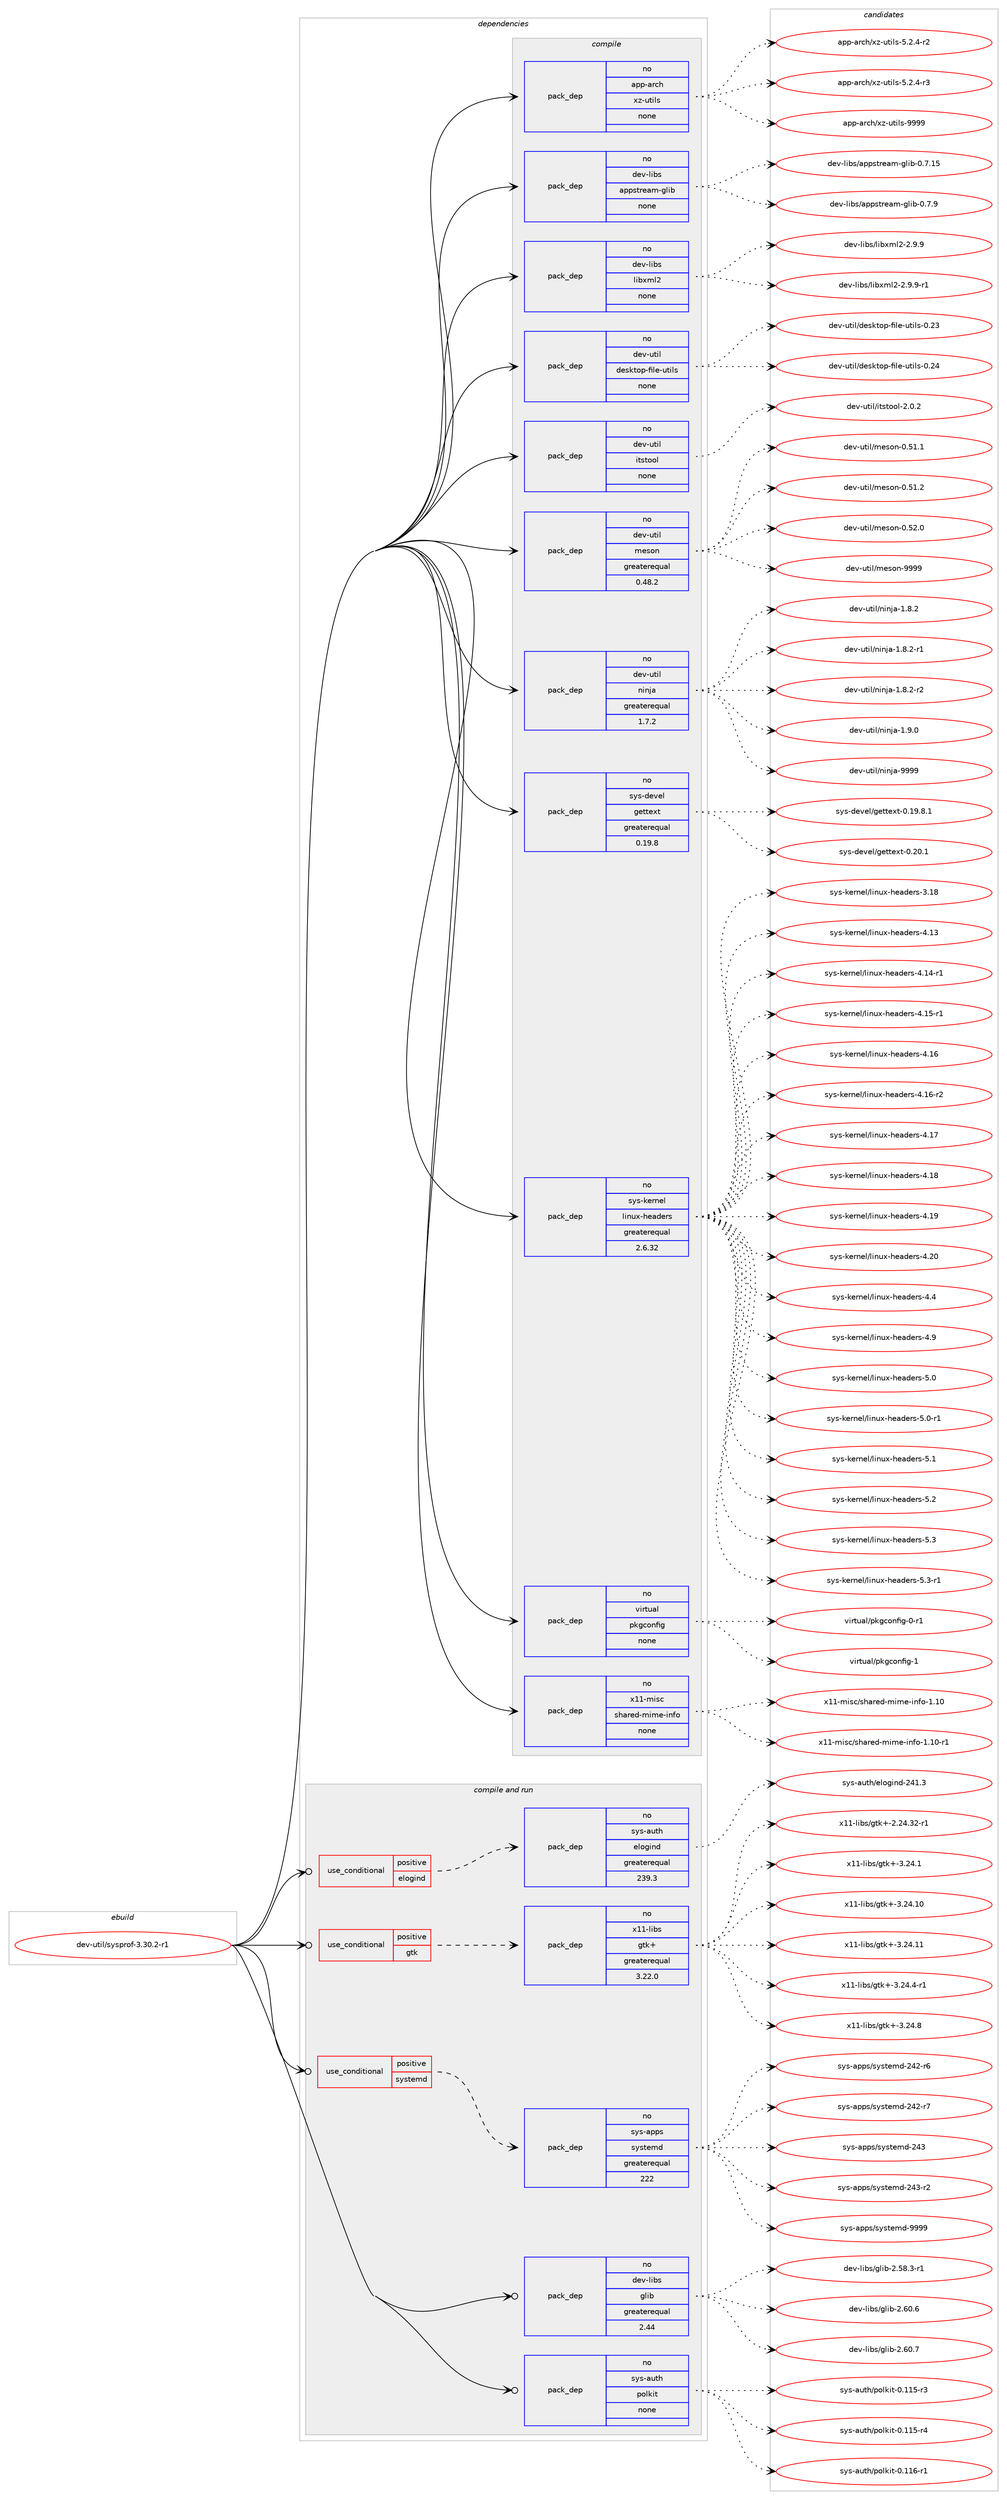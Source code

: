 digraph prolog {

# *************
# Graph options
# *************

newrank=true;
concentrate=true;
compound=true;
graph [rankdir=LR,fontname=Helvetica,fontsize=10,ranksep=1.5];#, ranksep=2.5, nodesep=0.2];
edge  [arrowhead=vee];
node  [fontname=Helvetica,fontsize=10];

# **********
# The ebuild
# **********

subgraph cluster_leftcol {
color=gray;
rank=same;
label=<<i>ebuild</i>>;
id [label="dev-util/sysprof-3.30.2-r1", color=red, width=4, href="../dev-util/sysprof-3.30.2-r1.svg"];
}

# ****************
# The dependencies
# ****************

subgraph cluster_midcol {
color=gray;
label=<<i>dependencies</i>>;
subgraph cluster_compile {
fillcolor="#eeeeee";
style=filled;
label=<<i>compile</i>>;
subgraph pack536873 {
dependency732457 [label=<<TABLE BORDER="0" CELLBORDER="1" CELLSPACING="0" CELLPADDING="4" WIDTH="220"><TR><TD ROWSPAN="6" CELLPADDING="30">pack_dep</TD></TR><TR><TD WIDTH="110">no</TD></TR><TR><TD>app-arch</TD></TR><TR><TD>xz-utils</TD></TR><TR><TD>none</TD></TR><TR><TD></TD></TR></TABLE>>, shape=none, color=blue];
}
id:e -> dependency732457:w [weight=20,style="solid",arrowhead="vee"];
subgraph pack536874 {
dependency732458 [label=<<TABLE BORDER="0" CELLBORDER="1" CELLSPACING="0" CELLPADDING="4" WIDTH="220"><TR><TD ROWSPAN="6" CELLPADDING="30">pack_dep</TD></TR><TR><TD WIDTH="110">no</TD></TR><TR><TD>dev-libs</TD></TR><TR><TD>appstream-glib</TD></TR><TR><TD>none</TD></TR><TR><TD></TD></TR></TABLE>>, shape=none, color=blue];
}
id:e -> dependency732458:w [weight=20,style="solid",arrowhead="vee"];
subgraph pack536875 {
dependency732459 [label=<<TABLE BORDER="0" CELLBORDER="1" CELLSPACING="0" CELLPADDING="4" WIDTH="220"><TR><TD ROWSPAN="6" CELLPADDING="30">pack_dep</TD></TR><TR><TD WIDTH="110">no</TD></TR><TR><TD>dev-libs</TD></TR><TR><TD>libxml2</TD></TR><TR><TD>none</TD></TR><TR><TD></TD></TR></TABLE>>, shape=none, color=blue];
}
id:e -> dependency732459:w [weight=20,style="solid",arrowhead="vee"];
subgraph pack536876 {
dependency732460 [label=<<TABLE BORDER="0" CELLBORDER="1" CELLSPACING="0" CELLPADDING="4" WIDTH="220"><TR><TD ROWSPAN="6" CELLPADDING="30">pack_dep</TD></TR><TR><TD WIDTH="110">no</TD></TR><TR><TD>dev-util</TD></TR><TR><TD>desktop-file-utils</TD></TR><TR><TD>none</TD></TR><TR><TD></TD></TR></TABLE>>, shape=none, color=blue];
}
id:e -> dependency732460:w [weight=20,style="solid",arrowhead="vee"];
subgraph pack536877 {
dependency732461 [label=<<TABLE BORDER="0" CELLBORDER="1" CELLSPACING="0" CELLPADDING="4" WIDTH="220"><TR><TD ROWSPAN="6" CELLPADDING="30">pack_dep</TD></TR><TR><TD WIDTH="110">no</TD></TR><TR><TD>dev-util</TD></TR><TR><TD>itstool</TD></TR><TR><TD>none</TD></TR><TR><TD></TD></TR></TABLE>>, shape=none, color=blue];
}
id:e -> dependency732461:w [weight=20,style="solid",arrowhead="vee"];
subgraph pack536878 {
dependency732462 [label=<<TABLE BORDER="0" CELLBORDER="1" CELLSPACING="0" CELLPADDING="4" WIDTH="220"><TR><TD ROWSPAN="6" CELLPADDING="30">pack_dep</TD></TR><TR><TD WIDTH="110">no</TD></TR><TR><TD>dev-util</TD></TR><TR><TD>meson</TD></TR><TR><TD>greaterequal</TD></TR><TR><TD>0.48.2</TD></TR></TABLE>>, shape=none, color=blue];
}
id:e -> dependency732462:w [weight=20,style="solid",arrowhead="vee"];
subgraph pack536879 {
dependency732463 [label=<<TABLE BORDER="0" CELLBORDER="1" CELLSPACING="0" CELLPADDING="4" WIDTH="220"><TR><TD ROWSPAN="6" CELLPADDING="30">pack_dep</TD></TR><TR><TD WIDTH="110">no</TD></TR><TR><TD>dev-util</TD></TR><TR><TD>ninja</TD></TR><TR><TD>greaterequal</TD></TR><TR><TD>1.7.2</TD></TR></TABLE>>, shape=none, color=blue];
}
id:e -> dependency732463:w [weight=20,style="solid",arrowhead="vee"];
subgraph pack536880 {
dependency732464 [label=<<TABLE BORDER="0" CELLBORDER="1" CELLSPACING="0" CELLPADDING="4" WIDTH="220"><TR><TD ROWSPAN="6" CELLPADDING="30">pack_dep</TD></TR><TR><TD WIDTH="110">no</TD></TR><TR><TD>sys-devel</TD></TR><TR><TD>gettext</TD></TR><TR><TD>greaterequal</TD></TR><TR><TD>0.19.8</TD></TR></TABLE>>, shape=none, color=blue];
}
id:e -> dependency732464:w [weight=20,style="solid",arrowhead="vee"];
subgraph pack536881 {
dependency732465 [label=<<TABLE BORDER="0" CELLBORDER="1" CELLSPACING="0" CELLPADDING="4" WIDTH="220"><TR><TD ROWSPAN="6" CELLPADDING="30">pack_dep</TD></TR><TR><TD WIDTH="110">no</TD></TR><TR><TD>sys-kernel</TD></TR><TR><TD>linux-headers</TD></TR><TR><TD>greaterequal</TD></TR><TR><TD>2.6.32</TD></TR></TABLE>>, shape=none, color=blue];
}
id:e -> dependency732465:w [weight=20,style="solid",arrowhead="vee"];
subgraph pack536882 {
dependency732466 [label=<<TABLE BORDER="0" CELLBORDER="1" CELLSPACING="0" CELLPADDING="4" WIDTH="220"><TR><TD ROWSPAN="6" CELLPADDING="30">pack_dep</TD></TR><TR><TD WIDTH="110">no</TD></TR><TR><TD>virtual</TD></TR><TR><TD>pkgconfig</TD></TR><TR><TD>none</TD></TR><TR><TD></TD></TR></TABLE>>, shape=none, color=blue];
}
id:e -> dependency732466:w [weight=20,style="solid",arrowhead="vee"];
subgraph pack536883 {
dependency732467 [label=<<TABLE BORDER="0" CELLBORDER="1" CELLSPACING="0" CELLPADDING="4" WIDTH="220"><TR><TD ROWSPAN="6" CELLPADDING="30">pack_dep</TD></TR><TR><TD WIDTH="110">no</TD></TR><TR><TD>x11-misc</TD></TR><TR><TD>shared-mime-info</TD></TR><TR><TD>none</TD></TR><TR><TD></TD></TR></TABLE>>, shape=none, color=blue];
}
id:e -> dependency732467:w [weight=20,style="solid",arrowhead="vee"];
}
subgraph cluster_compileandrun {
fillcolor="#eeeeee";
style=filled;
label=<<i>compile and run</i>>;
subgraph cond183386 {
dependency732468 [label=<<TABLE BORDER="0" CELLBORDER="1" CELLSPACING="0" CELLPADDING="4"><TR><TD ROWSPAN="3" CELLPADDING="10">use_conditional</TD></TR><TR><TD>positive</TD></TR><TR><TD>elogind</TD></TR></TABLE>>, shape=none, color=red];
subgraph pack536884 {
dependency732469 [label=<<TABLE BORDER="0" CELLBORDER="1" CELLSPACING="0" CELLPADDING="4" WIDTH="220"><TR><TD ROWSPAN="6" CELLPADDING="30">pack_dep</TD></TR><TR><TD WIDTH="110">no</TD></TR><TR><TD>sys-auth</TD></TR><TR><TD>elogind</TD></TR><TR><TD>greaterequal</TD></TR><TR><TD>239.3</TD></TR></TABLE>>, shape=none, color=blue];
}
dependency732468:e -> dependency732469:w [weight=20,style="dashed",arrowhead="vee"];
}
id:e -> dependency732468:w [weight=20,style="solid",arrowhead="odotvee"];
subgraph cond183387 {
dependency732470 [label=<<TABLE BORDER="0" CELLBORDER="1" CELLSPACING="0" CELLPADDING="4"><TR><TD ROWSPAN="3" CELLPADDING="10">use_conditional</TD></TR><TR><TD>positive</TD></TR><TR><TD>gtk</TD></TR></TABLE>>, shape=none, color=red];
subgraph pack536885 {
dependency732471 [label=<<TABLE BORDER="0" CELLBORDER="1" CELLSPACING="0" CELLPADDING="4" WIDTH="220"><TR><TD ROWSPAN="6" CELLPADDING="30">pack_dep</TD></TR><TR><TD WIDTH="110">no</TD></TR><TR><TD>x11-libs</TD></TR><TR><TD>gtk+</TD></TR><TR><TD>greaterequal</TD></TR><TR><TD>3.22.0</TD></TR></TABLE>>, shape=none, color=blue];
}
dependency732470:e -> dependency732471:w [weight=20,style="dashed",arrowhead="vee"];
}
id:e -> dependency732470:w [weight=20,style="solid",arrowhead="odotvee"];
subgraph cond183388 {
dependency732472 [label=<<TABLE BORDER="0" CELLBORDER="1" CELLSPACING="0" CELLPADDING="4"><TR><TD ROWSPAN="3" CELLPADDING="10">use_conditional</TD></TR><TR><TD>positive</TD></TR><TR><TD>systemd</TD></TR></TABLE>>, shape=none, color=red];
subgraph pack536886 {
dependency732473 [label=<<TABLE BORDER="0" CELLBORDER="1" CELLSPACING="0" CELLPADDING="4" WIDTH="220"><TR><TD ROWSPAN="6" CELLPADDING="30">pack_dep</TD></TR><TR><TD WIDTH="110">no</TD></TR><TR><TD>sys-apps</TD></TR><TR><TD>systemd</TD></TR><TR><TD>greaterequal</TD></TR><TR><TD>222</TD></TR></TABLE>>, shape=none, color=blue];
}
dependency732472:e -> dependency732473:w [weight=20,style="dashed",arrowhead="vee"];
}
id:e -> dependency732472:w [weight=20,style="solid",arrowhead="odotvee"];
subgraph pack536887 {
dependency732474 [label=<<TABLE BORDER="0" CELLBORDER="1" CELLSPACING="0" CELLPADDING="4" WIDTH="220"><TR><TD ROWSPAN="6" CELLPADDING="30">pack_dep</TD></TR><TR><TD WIDTH="110">no</TD></TR><TR><TD>dev-libs</TD></TR><TR><TD>glib</TD></TR><TR><TD>greaterequal</TD></TR><TR><TD>2.44</TD></TR></TABLE>>, shape=none, color=blue];
}
id:e -> dependency732474:w [weight=20,style="solid",arrowhead="odotvee"];
subgraph pack536888 {
dependency732475 [label=<<TABLE BORDER="0" CELLBORDER="1" CELLSPACING="0" CELLPADDING="4" WIDTH="220"><TR><TD ROWSPAN="6" CELLPADDING="30">pack_dep</TD></TR><TR><TD WIDTH="110">no</TD></TR><TR><TD>sys-auth</TD></TR><TR><TD>polkit</TD></TR><TR><TD>none</TD></TR><TR><TD></TD></TR></TABLE>>, shape=none, color=blue];
}
id:e -> dependency732475:w [weight=20,style="solid",arrowhead="odotvee"];
}
subgraph cluster_run {
fillcolor="#eeeeee";
style=filled;
label=<<i>run</i>>;
}
}

# **************
# The candidates
# **************

subgraph cluster_choices {
rank=same;
color=gray;
label=<<i>candidates</i>>;

subgraph choice536873 {
color=black;
nodesep=1;
choice9711211245971149910447120122451171161051081154553465046524511450 [label="app-arch/xz-utils-5.2.4-r2", color=red, width=4,href="../app-arch/xz-utils-5.2.4-r2.svg"];
choice9711211245971149910447120122451171161051081154553465046524511451 [label="app-arch/xz-utils-5.2.4-r3", color=red, width=4,href="../app-arch/xz-utils-5.2.4-r3.svg"];
choice9711211245971149910447120122451171161051081154557575757 [label="app-arch/xz-utils-9999", color=red, width=4,href="../app-arch/xz-utils-9999.svg"];
dependency732457:e -> choice9711211245971149910447120122451171161051081154553465046524511450:w [style=dotted,weight="100"];
dependency732457:e -> choice9711211245971149910447120122451171161051081154553465046524511451:w [style=dotted,weight="100"];
dependency732457:e -> choice9711211245971149910447120122451171161051081154557575757:w [style=dotted,weight="100"];
}
subgraph choice536874 {
color=black;
nodesep=1;
choice1001011184510810598115479711211211511611410197109451031081059845484655464953 [label="dev-libs/appstream-glib-0.7.15", color=red, width=4,href="../dev-libs/appstream-glib-0.7.15.svg"];
choice10010111845108105981154797112112115116114101971094510310810598454846554657 [label="dev-libs/appstream-glib-0.7.9", color=red, width=4,href="../dev-libs/appstream-glib-0.7.9.svg"];
dependency732458:e -> choice1001011184510810598115479711211211511611410197109451031081059845484655464953:w [style=dotted,weight="100"];
dependency732458:e -> choice10010111845108105981154797112112115116114101971094510310810598454846554657:w [style=dotted,weight="100"];
}
subgraph choice536875 {
color=black;
nodesep=1;
choice1001011184510810598115471081059812010910850455046574657 [label="dev-libs/libxml2-2.9.9", color=red, width=4,href="../dev-libs/libxml2-2.9.9.svg"];
choice10010111845108105981154710810598120109108504550465746574511449 [label="dev-libs/libxml2-2.9.9-r1", color=red, width=4,href="../dev-libs/libxml2-2.9.9-r1.svg"];
dependency732459:e -> choice1001011184510810598115471081059812010910850455046574657:w [style=dotted,weight="100"];
dependency732459:e -> choice10010111845108105981154710810598120109108504550465746574511449:w [style=dotted,weight="100"];
}
subgraph choice536876 {
color=black;
nodesep=1;
choice100101118451171161051084710010111510711611111245102105108101451171161051081154548465051 [label="dev-util/desktop-file-utils-0.23", color=red, width=4,href="../dev-util/desktop-file-utils-0.23.svg"];
choice100101118451171161051084710010111510711611111245102105108101451171161051081154548465052 [label="dev-util/desktop-file-utils-0.24", color=red, width=4,href="../dev-util/desktop-file-utils-0.24.svg"];
dependency732460:e -> choice100101118451171161051084710010111510711611111245102105108101451171161051081154548465051:w [style=dotted,weight="100"];
dependency732460:e -> choice100101118451171161051084710010111510711611111245102105108101451171161051081154548465052:w [style=dotted,weight="100"];
}
subgraph choice536877 {
color=black;
nodesep=1;
choice1001011184511711610510847105116115116111111108455046484650 [label="dev-util/itstool-2.0.2", color=red, width=4,href="../dev-util/itstool-2.0.2.svg"];
dependency732461:e -> choice1001011184511711610510847105116115116111111108455046484650:w [style=dotted,weight="100"];
}
subgraph choice536878 {
color=black;
nodesep=1;
choice100101118451171161051084710910111511111045484653494649 [label="dev-util/meson-0.51.1", color=red, width=4,href="../dev-util/meson-0.51.1.svg"];
choice100101118451171161051084710910111511111045484653494650 [label="dev-util/meson-0.51.2", color=red, width=4,href="../dev-util/meson-0.51.2.svg"];
choice100101118451171161051084710910111511111045484653504648 [label="dev-util/meson-0.52.0", color=red, width=4,href="../dev-util/meson-0.52.0.svg"];
choice10010111845117116105108471091011151111104557575757 [label="dev-util/meson-9999", color=red, width=4,href="../dev-util/meson-9999.svg"];
dependency732462:e -> choice100101118451171161051084710910111511111045484653494649:w [style=dotted,weight="100"];
dependency732462:e -> choice100101118451171161051084710910111511111045484653494650:w [style=dotted,weight="100"];
dependency732462:e -> choice100101118451171161051084710910111511111045484653504648:w [style=dotted,weight="100"];
dependency732462:e -> choice10010111845117116105108471091011151111104557575757:w [style=dotted,weight="100"];
}
subgraph choice536879 {
color=black;
nodesep=1;
choice100101118451171161051084711010511010697454946564650 [label="dev-util/ninja-1.8.2", color=red, width=4,href="../dev-util/ninja-1.8.2.svg"];
choice1001011184511711610510847110105110106974549465646504511449 [label="dev-util/ninja-1.8.2-r1", color=red, width=4,href="../dev-util/ninja-1.8.2-r1.svg"];
choice1001011184511711610510847110105110106974549465646504511450 [label="dev-util/ninja-1.8.2-r2", color=red, width=4,href="../dev-util/ninja-1.8.2-r2.svg"];
choice100101118451171161051084711010511010697454946574648 [label="dev-util/ninja-1.9.0", color=red, width=4,href="../dev-util/ninja-1.9.0.svg"];
choice1001011184511711610510847110105110106974557575757 [label="dev-util/ninja-9999", color=red, width=4,href="../dev-util/ninja-9999.svg"];
dependency732463:e -> choice100101118451171161051084711010511010697454946564650:w [style=dotted,weight="100"];
dependency732463:e -> choice1001011184511711610510847110105110106974549465646504511449:w [style=dotted,weight="100"];
dependency732463:e -> choice1001011184511711610510847110105110106974549465646504511450:w [style=dotted,weight="100"];
dependency732463:e -> choice100101118451171161051084711010511010697454946574648:w [style=dotted,weight="100"];
dependency732463:e -> choice1001011184511711610510847110105110106974557575757:w [style=dotted,weight="100"];
}
subgraph choice536880 {
color=black;
nodesep=1;
choice1151211154510010111810110847103101116116101120116454846495746564649 [label="sys-devel/gettext-0.19.8.1", color=red, width=4,href="../sys-devel/gettext-0.19.8.1.svg"];
choice115121115451001011181011084710310111611610112011645484650484649 [label="sys-devel/gettext-0.20.1", color=red, width=4,href="../sys-devel/gettext-0.20.1.svg"];
dependency732464:e -> choice1151211154510010111810110847103101116116101120116454846495746564649:w [style=dotted,weight="100"];
dependency732464:e -> choice115121115451001011181011084710310111611610112011645484650484649:w [style=dotted,weight="100"];
}
subgraph choice536881 {
color=black;
nodesep=1;
choice115121115451071011141101011084710810511011712045104101971001011141154551464956 [label="sys-kernel/linux-headers-3.18", color=red, width=4,href="../sys-kernel/linux-headers-3.18.svg"];
choice115121115451071011141101011084710810511011712045104101971001011141154552464951 [label="sys-kernel/linux-headers-4.13", color=red, width=4,href="../sys-kernel/linux-headers-4.13.svg"];
choice1151211154510710111411010110847108105110117120451041019710010111411545524649524511449 [label="sys-kernel/linux-headers-4.14-r1", color=red, width=4,href="../sys-kernel/linux-headers-4.14-r1.svg"];
choice1151211154510710111411010110847108105110117120451041019710010111411545524649534511449 [label="sys-kernel/linux-headers-4.15-r1", color=red, width=4,href="../sys-kernel/linux-headers-4.15-r1.svg"];
choice115121115451071011141101011084710810511011712045104101971001011141154552464954 [label="sys-kernel/linux-headers-4.16", color=red, width=4,href="../sys-kernel/linux-headers-4.16.svg"];
choice1151211154510710111411010110847108105110117120451041019710010111411545524649544511450 [label="sys-kernel/linux-headers-4.16-r2", color=red, width=4,href="../sys-kernel/linux-headers-4.16-r2.svg"];
choice115121115451071011141101011084710810511011712045104101971001011141154552464955 [label="sys-kernel/linux-headers-4.17", color=red, width=4,href="../sys-kernel/linux-headers-4.17.svg"];
choice115121115451071011141101011084710810511011712045104101971001011141154552464956 [label="sys-kernel/linux-headers-4.18", color=red, width=4,href="../sys-kernel/linux-headers-4.18.svg"];
choice115121115451071011141101011084710810511011712045104101971001011141154552464957 [label="sys-kernel/linux-headers-4.19", color=red, width=4,href="../sys-kernel/linux-headers-4.19.svg"];
choice115121115451071011141101011084710810511011712045104101971001011141154552465048 [label="sys-kernel/linux-headers-4.20", color=red, width=4,href="../sys-kernel/linux-headers-4.20.svg"];
choice1151211154510710111411010110847108105110117120451041019710010111411545524652 [label="sys-kernel/linux-headers-4.4", color=red, width=4,href="../sys-kernel/linux-headers-4.4.svg"];
choice1151211154510710111411010110847108105110117120451041019710010111411545524657 [label="sys-kernel/linux-headers-4.9", color=red, width=4,href="../sys-kernel/linux-headers-4.9.svg"];
choice1151211154510710111411010110847108105110117120451041019710010111411545534648 [label="sys-kernel/linux-headers-5.0", color=red, width=4,href="../sys-kernel/linux-headers-5.0.svg"];
choice11512111545107101114110101108471081051101171204510410197100101114115455346484511449 [label="sys-kernel/linux-headers-5.0-r1", color=red, width=4,href="../sys-kernel/linux-headers-5.0-r1.svg"];
choice1151211154510710111411010110847108105110117120451041019710010111411545534649 [label="sys-kernel/linux-headers-5.1", color=red, width=4,href="../sys-kernel/linux-headers-5.1.svg"];
choice1151211154510710111411010110847108105110117120451041019710010111411545534650 [label="sys-kernel/linux-headers-5.2", color=red, width=4,href="../sys-kernel/linux-headers-5.2.svg"];
choice1151211154510710111411010110847108105110117120451041019710010111411545534651 [label="sys-kernel/linux-headers-5.3", color=red, width=4,href="../sys-kernel/linux-headers-5.3.svg"];
choice11512111545107101114110101108471081051101171204510410197100101114115455346514511449 [label="sys-kernel/linux-headers-5.3-r1", color=red, width=4,href="../sys-kernel/linux-headers-5.3-r1.svg"];
dependency732465:e -> choice115121115451071011141101011084710810511011712045104101971001011141154551464956:w [style=dotted,weight="100"];
dependency732465:e -> choice115121115451071011141101011084710810511011712045104101971001011141154552464951:w [style=dotted,weight="100"];
dependency732465:e -> choice1151211154510710111411010110847108105110117120451041019710010111411545524649524511449:w [style=dotted,weight="100"];
dependency732465:e -> choice1151211154510710111411010110847108105110117120451041019710010111411545524649534511449:w [style=dotted,weight="100"];
dependency732465:e -> choice115121115451071011141101011084710810511011712045104101971001011141154552464954:w [style=dotted,weight="100"];
dependency732465:e -> choice1151211154510710111411010110847108105110117120451041019710010111411545524649544511450:w [style=dotted,weight="100"];
dependency732465:e -> choice115121115451071011141101011084710810511011712045104101971001011141154552464955:w [style=dotted,weight="100"];
dependency732465:e -> choice115121115451071011141101011084710810511011712045104101971001011141154552464956:w [style=dotted,weight="100"];
dependency732465:e -> choice115121115451071011141101011084710810511011712045104101971001011141154552464957:w [style=dotted,weight="100"];
dependency732465:e -> choice115121115451071011141101011084710810511011712045104101971001011141154552465048:w [style=dotted,weight="100"];
dependency732465:e -> choice1151211154510710111411010110847108105110117120451041019710010111411545524652:w [style=dotted,weight="100"];
dependency732465:e -> choice1151211154510710111411010110847108105110117120451041019710010111411545524657:w [style=dotted,weight="100"];
dependency732465:e -> choice1151211154510710111411010110847108105110117120451041019710010111411545534648:w [style=dotted,weight="100"];
dependency732465:e -> choice11512111545107101114110101108471081051101171204510410197100101114115455346484511449:w [style=dotted,weight="100"];
dependency732465:e -> choice1151211154510710111411010110847108105110117120451041019710010111411545534649:w [style=dotted,weight="100"];
dependency732465:e -> choice1151211154510710111411010110847108105110117120451041019710010111411545534650:w [style=dotted,weight="100"];
dependency732465:e -> choice1151211154510710111411010110847108105110117120451041019710010111411545534651:w [style=dotted,weight="100"];
dependency732465:e -> choice11512111545107101114110101108471081051101171204510410197100101114115455346514511449:w [style=dotted,weight="100"];
}
subgraph choice536882 {
color=black;
nodesep=1;
choice11810511411611797108471121071039911111010210510345484511449 [label="virtual/pkgconfig-0-r1", color=red, width=4,href="../virtual/pkgconfig-0-r1.svg"];
choice1181051141161179710847112107103991111101021051034549 [label="virtual/pkgconfig-1", color=red, width=4,href="../virtual/pkgconfig-1.svg"];
dependency732466:e -> choice11810511411611797108471121071039911111010210510345484511449:w [style=dotted,weight="100"];
dependency732466:e -> choice1181051141161179710847112107103991111101021051034549:w [style=dotted,weight="100"];
}
subgraph choice536883 {
color=black;
nodesep=1;
choice12049494510910511599471151049711410110045109105109101451051101021114549464948 [label="x11-misc/shared-mime-info-1.10", color=red, width=4,href="../x11-misc/shared-mime-info-1.10.svg"];
choice120494945109105115994711510497114101100451091051091014510511010211145494649484511449 [label="x11-misc/shared-mime-info-1.10-r1", color=red, width=4,href="../x11-misc/shared-mime-info-1.10-r1.svg"];
dependency732467:e -> choice12049494510910511599471151049711410110045109105109101451051101021114549464948:w [style=dotted,weight="100"];
dependency732467:e -> choice120494945109105115994711510497114101100451091051091014510511010211145494649484511449:w [style=dotted,weight="100"];
}
subgraph choice536884 {
color=black;
nodesep=1;
choice115121115459711711610447101108111103105110100455052494651 [label="sys-auth/elogind-241.3", color=red, width=4,href="../sys-auth/elogind-241.3.svg"];
dependency732469:e -> choice115121115459711711610447101108111103105110100455052494651:w [style=dotted,weight="100"];
}
subgraph choice536885 {
color=black;
nodesep=1;
choice12049494510810598115471031161074345504650524651504511449 [label="x11-libs/gtk+-2.24.32-r1", color=red, width=4,href="../x11-libs/gtk+-2.24.32-r1.svg"];
choice12049494510810598115471031161074345514650524649 [label="x11-libs/gtk+-3.24.1", color=red, width=4,href="../x11-libs/gtk+-3.24.1.svg"];
choice1204949451081059811547103116107434551465052464948 [label="x11-libs/gtk+-3.24.10", color=red, width=4,href="../x11-libs/gtk+-3.24.10.svg"];
choice1204949451081059811547103116107434551465052464949 [label="x11-libs/gtk+-3.24.11", color=red, width=4,href="../x11-libs/gtk+-3.24.11.svg"];
choice120494945108105981154710311610743455146505246524511449 [label="x11-libs/gtk+-3.24.4-r1", color=red, width=4,href="../x11-libs/gtk+-3.24.4-r1.svg"];
choice12049494510810598115471031161074345514650524656 [label="x11-libs/gtk+-3.24.8", color=red, width=4,href="../x11-libs/gtk+-3.24.8.svg"];
dependency732471:e -> choice12049494510810598115471031161074345504650524651504511449:w [style=dotted,weight="100"];
dependency732471:e -> choice12049494510810598115471031161074345514650524649:w [style=dotted,weight="100"];
dependency732471:e -> choice1204949451081059811547103116107434551465052464948:w [style=dotted,weight="100"];
dependency732471:e -> choice1204949451081059811547103116107434551465052464949:w [style=dotted,weight="100"];
dependency732471:e -> choice120494945108105981154710311610743455146505246524511449:w [style=dotted,weight="100"];
dependency732471:e -> choice12049494510810598115471031161074345514650524656:w [style=dotted,weight="100"];
}
subgraph choice536886 {
color=black;
nodesep=1;
choice115121115459711211211547115121115116101109100455052504511454 [label="sys-apps/systemd-242-r6", color=red, width=4,href="../sys-apps/systemd-242-r6.svg"];
choice115121115459711211211547115121115116101109100455052504511455 [label="sys-apps/systemd-242-r7", color=red, width=4,href="../sys-apps/systemd-242-r7.svg"];
choice11512111545971121121154711512111511610110910045505251 [label="sys-apps/systemd-243", color=red, width=4,href="../sys-apps/systemd-243.svg"];
choice115121115459711211211547115121115116101109100455052514511450 [label="sys-apps/systemd-243-r2", color=red, width=4,href="../sys-apps/systemd-243-r2.svg"];
choice1151211154597112112115471151211151161011091004557575757 [label="sys-apps/systemd-9999", color=red, width=4,href="../sys-apps/systemd-9999.svg"];
dependency732473:e -> choice115121115459711211211547115121115116101109100455052504511454:w [style=dotted,weight="100"];
dependency732473:e -> choice115121115459711211211547115121115116101109100455052504511455:w [style=dotted,weight="100"];
dependency732473:e -> choice11512111545971121121154711512111511610110910045505251:w [style=dotted,weight="100"];
dependency732473:e -> choice115121115459711211211547115121115116101109100455052514511450:w [style=dotted,weight="100"];
dependency732473:e -> choice1151211154597112112115471151211151161011091004557575757:w [style=dotted,weight="100"];
}
subgraph choice536887 {
color=black;
nodesep=1;
choice10010111845108105981154710310810598455046535646514511449 [label="dev-libs/glib-2.58.3-r1", color=red, width=4,href="../dev-libs/glib-2.58.3-r1.svg"];
choice1001011184510810598115471031081059845504654484654 [label="dev-libs/glib-2.60.6", color=red, width=4,href="../dev-libs/glib-2.60.6.svg"];
choice1001011184510810598115471031081059845504654484655 [label="dev-libs/glib-2.60.7", color=red, width=4,href="../dev-libs/glib-2.60.7.svg"];
dependency732474:e -> choice10010111845108105981154710310810598455046535646514511449:w [style=dotted,weight="100"];
dependency732474:e -> choice1001011184510810598115471031081059845504654484654:w [style=dotted,weight="100"];
dependency732474:e -> choice1001011184510810598115471031081059845504654484655:w [style=dotted,weight="100"];
}
subgraph choice536888 {
color=black;
nodesep=1;
choice1151211154597117116104471121111081071051164548464949534511451 [label="sys-auth/polkit-0.115-r3", color=red, width=4,href="../sys-auth/polkit-0.115-r3.svg"];
choice1151211154597117116104471121111081071051164548464949534511452 [label="sys-auth/polkit-0.115-r4", color=red, width=4,href="../sys-auth/polkit-0.115-r4.svg"];
choice1151211154597117116104471121111081071051164548464949544511449 [label="sys-auth/polkit-0.116-r1", color=red, width=4,href="../sys-auth/polkit-0.116-r1.svg"];
dependency732475:e -> choice1151211154597117116104471121111081071051164548464949534511451:w [style=dotted,weight="100"];
dependency732475:e -> choice1151211154597117116104471121111081071051164548464949534511452:w [style=dotted,weight="100"];
dependency732475:e -> choice1151211154597117116104471121111081071051164548464949544511449:w [style=dotted,weight="100"];
}
}

}

